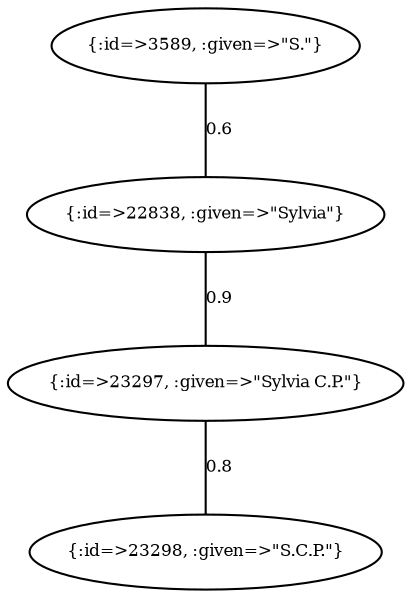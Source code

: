 graph Collector__WeightedGraph {
    "{:id=>3589, :given=>\"S.\"}" [
        fontsize = 8,
        label = "{:id=>3589, :given=>\"S.\"}"
    ]

    "{:id=>22838, :given=>\"Sylvia\"}" [
        fontsize = 8,
        label = "{:id=>22838, :given=>\"Sylvia\"}"
    ]

    "{:id=>23297, :given=>\"Sylvia C.P.\"}" [
        fontsize = 8,
        label = "{:id=>23297, :given=>\"Sylvia C.P.\"}"
    ]

    "{:id=>23298, :given=>\"S.C.P.\"}" [
        fontsize = 8,
        label = "{:id=>23298, :given=>\"S.C.P.\"}"
    ]

    "{:id=>3589, :given=>\"S.\"}" -- "{:id=>22838, :given=>\"Sylvia\"}" [
        fontsize = 8,
        label = 0.6
    ]

    "{:id=>22838, :given=>\"Sylvia\"}" -- "{:id=>23297, :given=>\"Sylvia C.P.\"}" [
        fontsize = 8,
        label = 0.9
    ]

    "{:id=>23297, :given=>\"Sylvia C.P.\"}" -- "{:id=>23298, :given=>\"S.C.P.\"}" [
        fontsize = 8,
        label = 0.8
    ]
}
